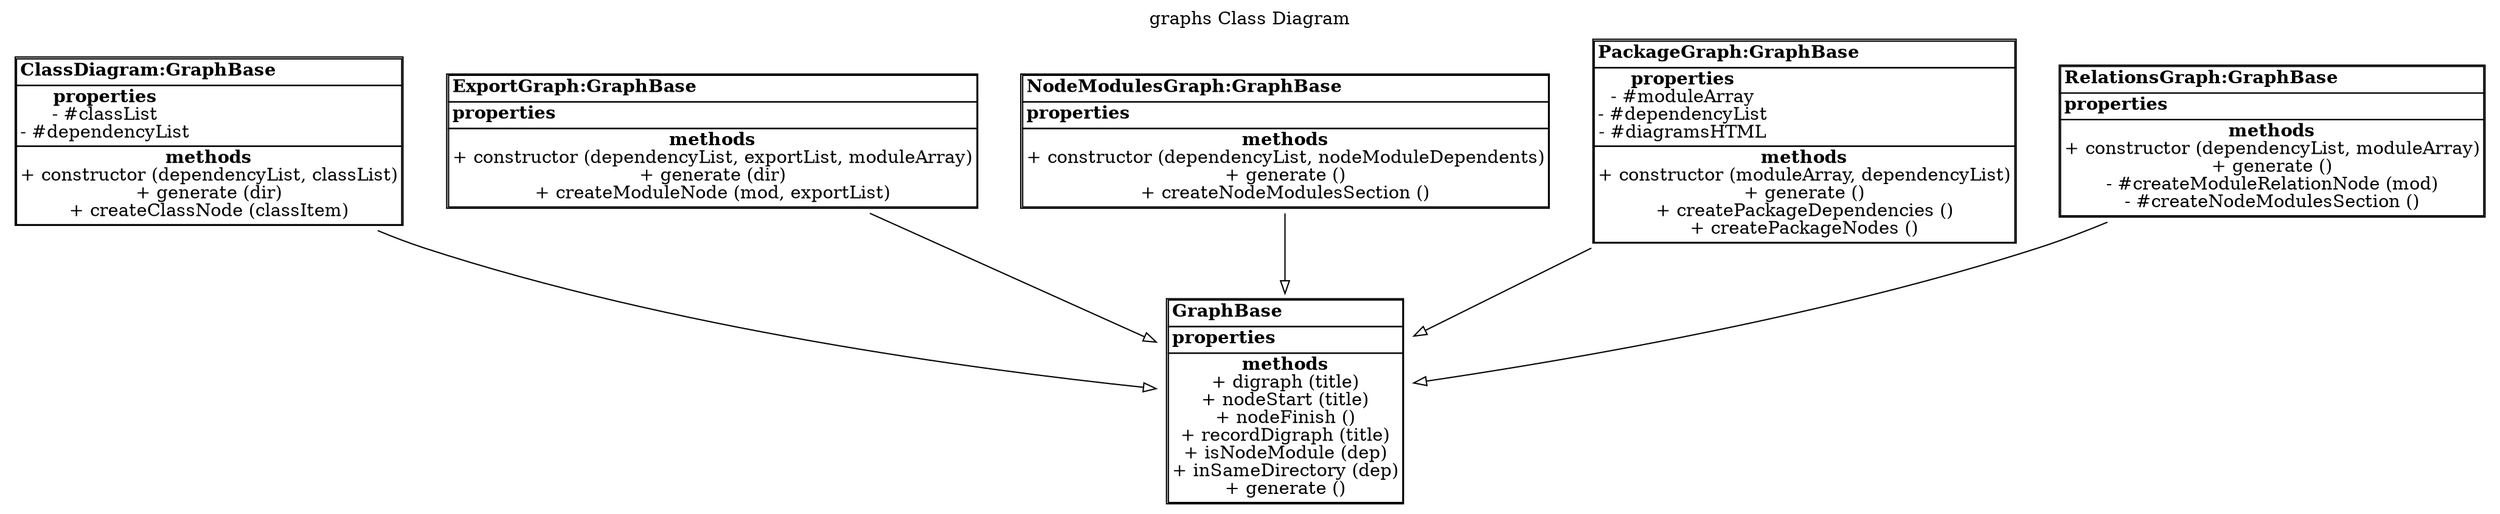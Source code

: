 digraph {label="graphs Class Diagram";
labelloc="t";
"ClassDiagram"[shape = none, label =<<TABLE cellspacing="0" cellborder="1" align="left">
<TR><TD align="left"><B>ClassDiagram:GraphBase</B></TD></TR>
<TR><TD align="left"><B>properties</B><BR/>
- #classList<BR/>
- #dependencyList<BR/>
</TD></TR>
<TR><TD align="left"><B>methods</B><BR/>
+ constructor (dependencyList, classList)<BR/>
+ generate (dir)<BR/>
+ createClassNode (classItem)<BR/>
</TD></TR>
</TABLE>>];
"ClassDiagram"->"GraphBase" [arrowhead=empty];

"ExportGraph"[shape = none, label =<<TABLE cellspacing="0" cellborder="1" align="left">
<TR><TD align="left"><B>ExportGraph:GraphBase</B></TD></TR>
<TR><TD align="left"><B>properties</B><BR/>
</TD></TR>
<TR><TD align="left"><B>methods</B><BR/>
+ constructor (dependencyList, exportList, moduleArray)<BR/>
+ generate (dir)<BR/>
+ createModuleNode (mod, exportList)<BR/>
</TD></TR>
</TABLE>>];
"ExportGraph"->"GraphBase" [arrowhead=empty];

"GraphBase"[shape = none, label =<<TABLE cellspacing="0" cellborder="1" align="left">
<TR><TD align="left"><B>GraphBase</B></TD></TR>
<TR><TD align="left"><B>properties</B><BR/>
</TD></TR>
<TR><TD align="left"><B>methods</B><BR/>
+ digraph (title)<BR/>
+ nodeStart (title)<BR/>
+ nodeFinish ()<BR/>
+ recordDigraph (title)<BR/>
+ isNodeModule (dep)<BR/>
+ inSameDirectory (dep)<BR/>
+ generate ()<BR/>
</TD></TR>
</TABLE>>];

"NodeModulesGraph"[shape = none, label =<<TABLE cellspacing="0" cellborder="1" align="left">
<TR><TD align="left"><B>NodeModulesGraph:GraphBase</B></TD></TR>
<TR><TD align="left"><B>properties</B><BR/>
</TD></TR>
<TR><TD align="left"><B>methods</B><BR/>
+ constructor (dependencyList, nodeModuleDependents)<BR/>
+ generate ()<BR/>
+ createNodeModulesSection ()<BR/>
</TD></TR>
</TABLE>>];
"NodeModulesGraph"->"GraphBase" [arrowhead=empty];

"PackageGraph"[shape = none, label =<<TABLE cellspacing="0" cellborder="1" align="left">
<TR><TD align="left"><B>PackageGraph:GraphBase</B></TD></TR>
<TR><TD align="left"><B>properties</B><BR/>
- #moduleArray<BR/>
- #dependencyList<BR/>
- #diagramsHTML<BR/>
</TD></TR>
<TR><TD align="left"><B>methods</B><BR/>
+ constructor (moduleArray, dependencyList)<BR/>
+ generate ()<BR/>
+ createPackageDependencies ()<BR/>
+ createPackageNodes ()<BR/>
</TD></TR>
</TABLE>>];
"PackageGraph"->"GraphBase" [arrowhead=empty];

"RelationsGraph"[shape = none, label =<<TABLE cellspacing="0" cellborder="1" align="left">
<TR><TD align="left"><B>RelationsGraph:GraphBase</B></TD></TR>
<TR><TD align="left"><B>properties</B><BR/>
</TD></TR>
<TR><TD align="left"><B>methods</B><BR/>
+ constructor (dependencyList, moduleArray)<BR/>
+ generate ()<BR/>
- #createModuleRelationNode (mod)<BR/>
- #createNodeModulesSection ()<BR/>
</TD></TR>
</TABLE>>];
"RelationsGraph"->"GraphBase" [arrowhead=empty];

}
